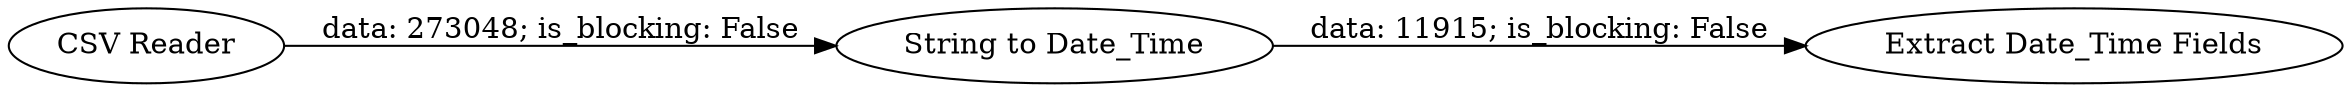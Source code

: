 digraph {
	"5009300624815964688_1" [label="CSV Reader"]
	"5009300624815964688_3" [label="Extract Date_Time Fields"]
	"5009300624815964688_2" [label="String to Date_Time"]
	"5009300624815964688_1" -> "5009300624815964688_2" [label="data: 273048; is_blocking: False"]
	"5009300624815964688_2" -> "5009300624815964688_3" [label="data: 11915; is_blocking: False"]
	rankdir=LR
}
